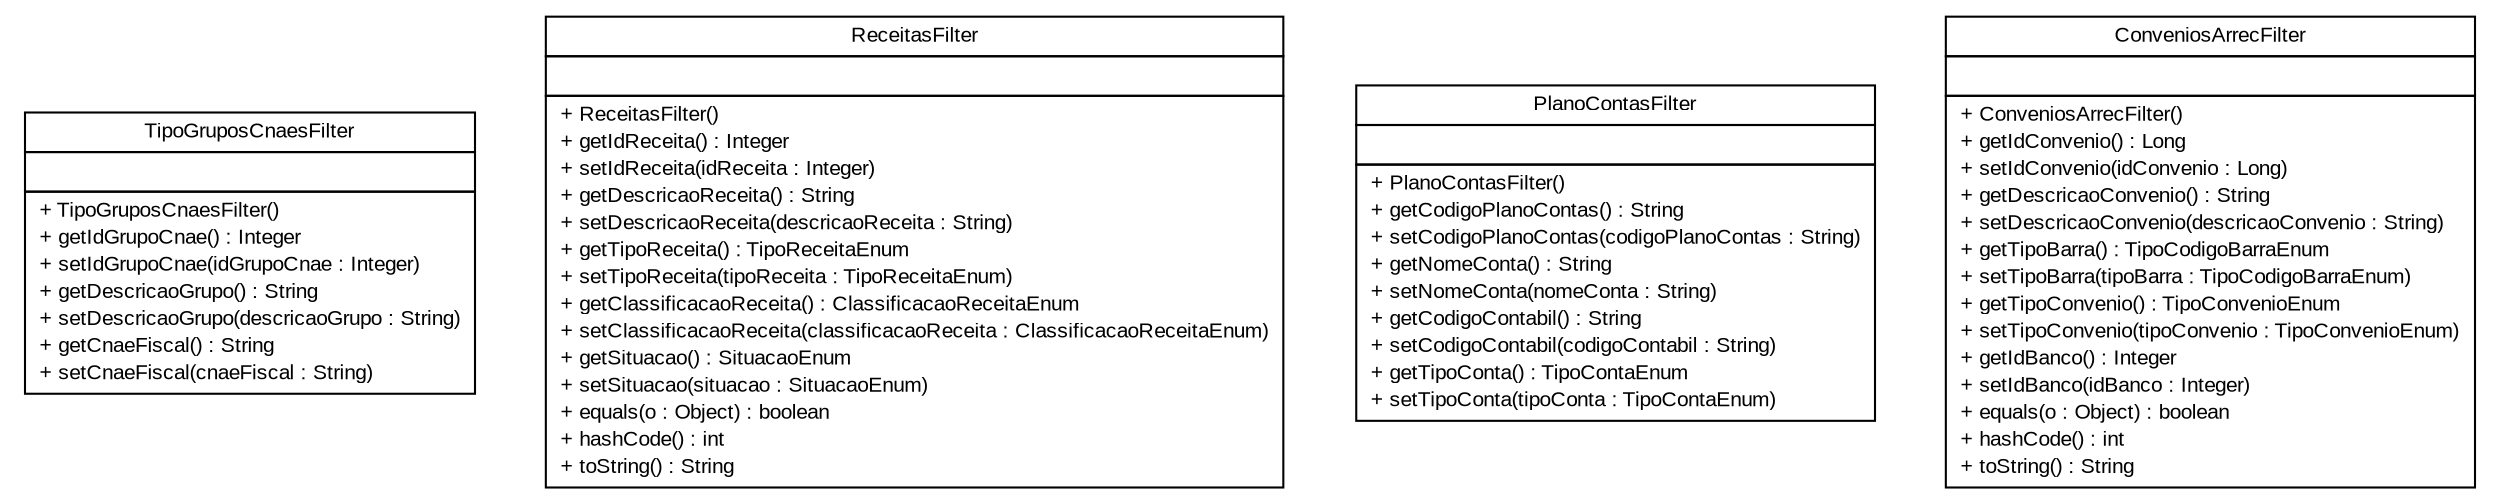 #!/usr/local/bin/dot
#
# Class diagram 
# Generated by UMLGraph version R5_6 (http://www.umlgraph.org/)
#

digraph G {
	edge [fontname="arial",fontsize=10,labelfontname="arial",labelfontsize=10];
	node [fontname="arial",fontsize=10,shape=plaintext];
	nodesep=0.25;
	ranksep=0.5;
	// br.gov.to.sefaz.arr.parametros.business.service.filter.TipoGruposCnaesFilter
	c11439 [label=<<table title="br.gov.to.sefaz.arr.parametros.business.service.filter.TipoGruposCnaesFilter" border="0" cellborder="1" cellspacing="0" cellpadding="2" port="p" href="./TipoGruposCnaesFilter.html">
		<tr><td><table border="0" cellspacing="0" cellpadding="1">
<tr><td align="center" balign="center"> TipoGruposCnaesFilter </td></tr>
		</table></td></tr>
		<tr><td><table border="0" cellspacing="0" cellpadding="1">
<tr><td align="left" balign="left">  </td></tr>
		</table></td></tr>
		<tr><td><table border="0" cellspacing="0" cellpadding="1">
<tr><td align="left" balign="left"> + TipoGruposCnaesFilter() </td></tr>
<tr><td align="left" balign="left"> + getIdGrupoCnae() : Integer </td></tr>
<tr><td align="left" balign="left"> + setIdGrupoCnae(idGrupoCnae : Integer) </td></tr>
<tr><td align="left" balign="left"> + getDescricaoGrupo() : String </td></tr>
<tr><td align="left" balign="left"> + setDescricaoGrupo(descricaoGrupo : String) </td></tr>
<tr><td align="left" balign="left"> + getCnaeFiscal() : String </td></tr>
<tr><td align="left" balign="left"> + setCnaeFiscal(cnaeFiscal : String) </td></tr>
		</table></td></tr>
		</table>>, URL="./TipoGruposCnaesFilter.html", fontname="arial", fontcolor="black", fontsize=10.0];
	// br.gov.to.sefaz.arr.parametros.business.service.filter.ReceitasFilter
	c11440 [label=<<table title="br.gov.to.sefaz.arr.parametros.business.service.filter.ReceitasFilter" border="0" cellborder="1" cellspacing="0" cellpadding="2" port="p" href="./ReceitasFilter.html">
		<tr><td><table border="0" cellspacing="0" cellpadding="1">
<tr><td align="center" balign="center"> ReceitasFilter </td></tr>
		</table></td></tr>
		<tr><td><table border="0" cellspacing="0" cellpadding="1">
<tr><td align="left" balign="left">  </td></tr>
		</table></td></tr>
		<tr><td><table border="0" cellspacing="0" cellpadding="1">
<tr><td align="left" balign="left"> + ReceitasFilter() </td></tr>
<tr><td align="left" balign="left"> + getIdReceita() : Integer </td></tr>
<tr><td align="left" balign="left"> + setIdReceita(idReceita : Integer) </td></tr>
<tr><td align="left" balign="left"> + getDescricaoReceita() : String </td></tr>
<tr><td align="left" balign="left"> + setDescricaoReceita(descricaoReceita : String) </td></tr>
<tr><td align="left" balign="left"> + getTipoReceita() : TipoReceitaEnum </td></tr>
<tr><td align="left" balign="left"> + setTipoReceita(tipoReceita : TipoReceitaEnum) </td></tr>
<tr><td align="left" balign="left"> + getClassificacaoReceita() : ClassificacaoReceitaEnum </td></tr>
<tr><td align="left" balign="left"> + setClassificacaoReceita(classificacaoReceita : ClassificacaoReceitaEnum) </td></tr>
<tr><td align="left" balign="left"> + getSituacao() : SituacaoEnum </td></tr>
<tr><td align="left" balign="left"> + setSituacao(situacao : SituacaoEnum) </td></tr>
<tr><td align="left" balign="left"> + equals(o : Object) : boolean </td></tr>
<tr><td align="left" balign="left"> + hashCode() : int </td></tr>
<tr><td align="left" balign="left"> + toString() : String </td></tr>
		</table></td></tr>
		</table>>, URL="./ReceitasFilter.html", fontname="arial", fontcolor="black", fontsize=10.0];
	// br.gov.to.sefaz.arr.parametros.business.service.filter.PlanoContasFilter
	c11441 [label=<<table title="br.gov.to.sefaz.arr.parametros.business.service.filter.PlanoContasFilter" border="0" cellborder="1" cellspacing="0" cellpadding="2" port="p" href="./PlanoContasFilter.html">
		<tr><td><table border="0" cellspacing="0" cellpadding="1">
<tr><td align="center" balign="center"> PlanoContasFilter </td></tr>
		</table></td></tr>
		<tr><td><table border="0" cellspacing="0" cellpadding="1">
<tr><td align="left" balign="left">  </td></tr>
		</table></td></tr>
		<tr><td><table border="0" cellspacing="0" cellpadding="1">
<tr><td align="left" balign="left"> + PlanoContasFilter() </td></tr>
<tr><td align="left" balign="left"> + getCodigoPlanoContas() : String </td></tr>
<tr><td align="left" balign="left"> + setCodigoPlanoContas(codigoPlanoContas : String) </td></tr>
<tr><td align="left" balign="left"> + getNomeConta() : String </td></tr>
<tr><td align="left" balign="left"> + setNomeConta(nomeConta : String) </td></tr>
<tr><td align="left" balign="left"> + getCodigoContabil() : String </td></tr>
<tr><td align="left" balign="left"> + setCodigoContabil(codigoContabil : String) </td></tr>
<tr><td align="left" balign="left"> + getTipoConta() : TipoContaEnum </td></tr>
<tr><td align="left" balign="left"> + setTipoConta(tipoConta : TipoContaEnum) </td></tr>
		</table></td></tr>
		</table>>, URL="./PlanoContasFilter.html", fontname="arial", fontcolor="black", fontsize=10.0];
	// br.gov.to.sefaz.arr.parametros.business.service.filter.ConveniosArrecFilter
	c11442 [label=<<table title="br.gov.to.sefaz.arr.parametros.business.service.filter.ConveniosArrecFilter" border="0" cellborder="1" cellspacing="0" cellpadding="2" port="p" href="./ConveniosArrecFilter.html">
		<tr><td><table border="0" cellspacing="0" cellpadding="1">
<tr><td align="center" balign="center"> ConveniosArrecFilter </td></tr>
		</table></td></tr>
		<tr><td><table border="0" cellspacing="0" cellpadding="1">
<tr><td align="left" balign="left">  </td></tr>
		</table></td></tr>
		<tr><td><table border="0" cellspacing="0" cellpadding="1">
<tr><td align="left" balign="left"> + ConveniosArrecFilter() </td></tr>
<tr><td align="left" balign="left"> + getIdConvenio() : Long </td></tr>
<tr><td align="left" balign="left"> + setIdConvenio(idConvenio : Long) </td></tr>
<tr><td align="left" balign="left"> + getDescricaoConvenio() : String </td></tr>
<tr><td align="left" balign="left"> + setDescricaoConvenio(descricaoConvenio : String) </td></tr>
<tr><td align="left" balign="left"> + getTipoBarra() : TipoCodigoBarraEnum </td></tr>
<tr><td align="left" balign="left"> + setTipoBarra(tipoBarra : TipoCodigoBarraEnum) </td></tr>
<tr><td align="left" balign="left"> + getTipoConvenio() : TipoConvenioEnum </td></tr>
<tr><td align="left" balign="left"> + setTipoConvenio(tipoConvenio : TipoConvenioEnum) </td></tr>
<tr><td align="left" balign="left"> + getIdBanco() : Integer </td></tr>
<tr><td align="left" balign="left"> + setIdBanco(idBanco : Integer) </td></tr>
<tr><td align="left" balign="left"> + equals(o : Object) : boolean </td></tr>
<tr><td align="left" balign="left"> + hashCode() : int </td></tr>
<tr><td align="left" balign="left"> + toString() : String </td></tr>
		</table></td></tr>
		</table>>, URL="./ConveniosArrecFilter.html", fontname="arial", fontcolor="black", fontsize=10.0];
}

